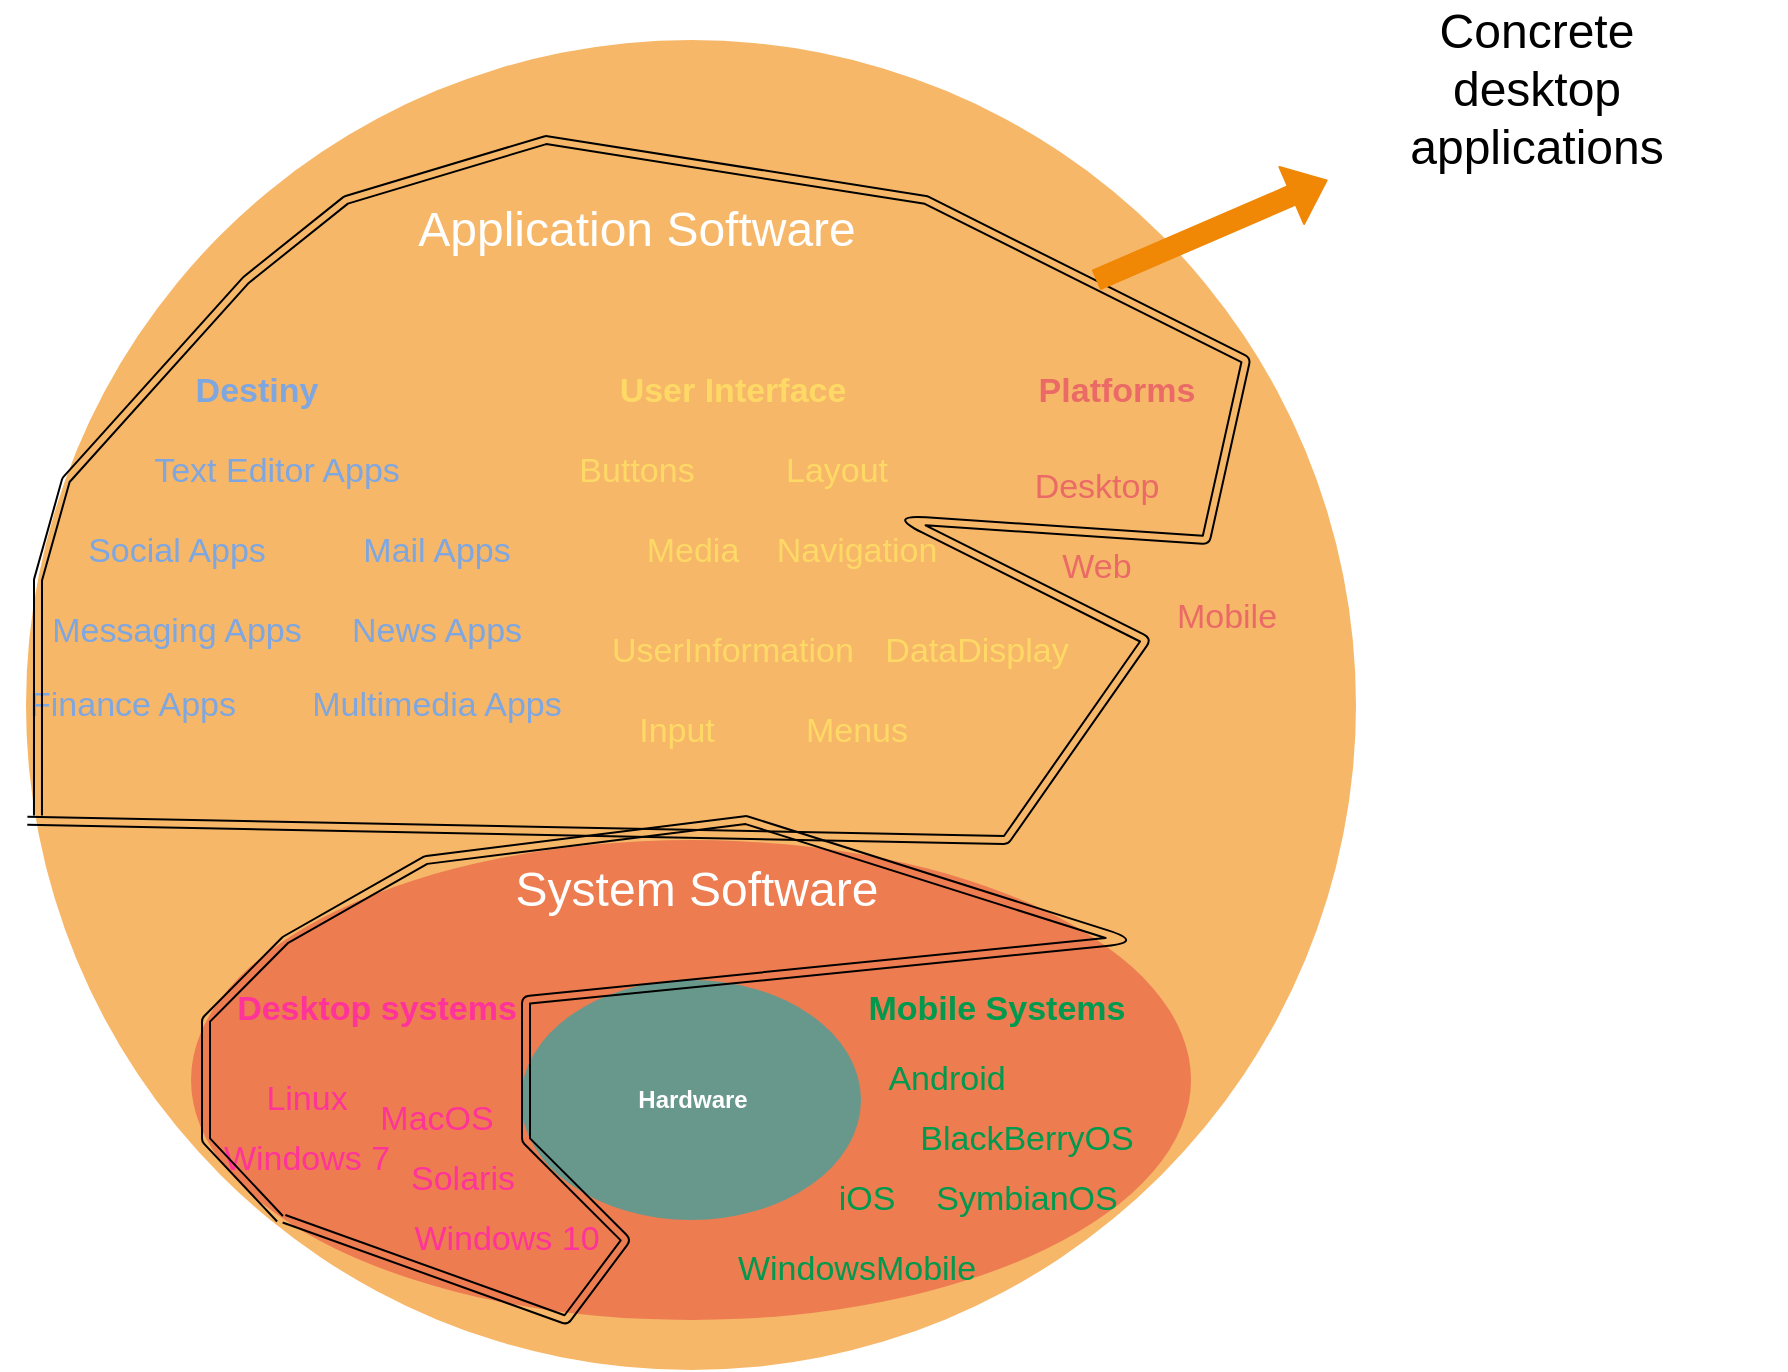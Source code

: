 <mxfile version="14.2.5" type="device"><diagram id="3228e29e-7158-1315-38df-8450db1d8a1d" name="Page-1"><mxGraphModel dx="1248" dy="734" grid="1" gridSize="10" guides="1" tooltips="1" connect="1" arrows="1" fold="1" page="1" pageScale="1" pageWidth="1169" pageHeight="827" background="#ffffff" math="0" shadow="0"><root><mxCell id="0"/><mxCell id="1" parent="0"/><mxCell id="21531" value="" style="ellipse;fillColor=#F08705;opacity=60;strokeColor=none;html=1;fontColor=#FFFFFF;" parent="1" vertex="1"><mxGeometry x="280" y="150" width="665" height="665" as="geometry"/></mxCell><mxCell id="21533" value="" style="ellipse;fillColor=#e85642;opacity=60;strokeColor=none;html=1;fontColor=#FFFFFF;" parent="1" vertex="1"><mxGeometry x="362.5" y="550" width="500" height="240" as="geometry"/></mxCell><mxCell id="21532" value="Hardware" style="ellipse;fillColor=#12AAB5;opacity=60;strokeColor=none;html=1;fontColor=#FFFFFF;fontStyle=1" parent="1" vertex="1"><mxGeometry x="527.5" y="620" width="170" height="120" as="geometry"/></mxCell><mxCell id="21535" value="Application Software" style="text;fontSize=24;align=center;verticalAlign=middle;html=1;fontColor=#FFFFFF;" parent="1" vertex="1"><mxGeometry x="460" y="210" width="250" height="70" as="geometry"/></mxCell><mxCell id="21536" value="System Software" style="text;fontSize=24;align=center;verticalAlign=middle;html=1;fontColor=#FFFFFF;" parent="1" vertex="1"><mxGeometry x="520" y="540" width="190" height="70" as="geometry"/></mxCell><mxCell id="2d8_8DOFYPTEOv4DlgqK-21540" value="Finance Apps" style="text;fontSize=17;align=center;verticalAlign=middle;html=1;fontColor=#7EA6E0;fontStyle=0;" vertex="1" parent="1"><mxGeometry x="267.5" y="466.25" width="130" height="32.5" as="geometry"/></mxCell><mxCell id="2d8_8DOFYPTEOv4DlgqK-21541" value="Messaging Apps" style="text;fontSize=17;align=center;verticalAlign=middle;html=1;fontColor=#7EA6E0;fontStyle=0;" vertex="1" parent="1"><mxGeometry x="290" y="430" width="130" height="32.5" as="geometry"/></mxCell><mxCell id="2d8_8DOFYPTEOv4DlgqK-21542" value="Social Apps" style="text;fontSize=17;align=center;verticalAlign=middle;html=1;fontColor=#7EA6E0;fontStyle=0;" vertex="1" parent="1"><mxGeometry x="290" y="390" width="130" height="32.5" as="geometry"/></mxCell><mxCell id="2d8_8DOFYPTEOv4DlgqK-21543" value="Text Editor Apps" style="text;fontSize=17;align=center;verticalAlign=middle;html=1;fontColor=#7EA6E0;fontStyle=0;" vertex="1" parent="1"><mxGeometry x="340" y="350" width="130" height="32.5" as="geometry"/></mxCell><mxCell id="2d8_8DOFYPTEOv4DlgqK-21544" value="Mail Apps" style="text;fontSize=17;align=center;verticalAlign=middle;html=1;fontColor=#7EA6E0;fontStyle=0;" vertex="1" parent="1"><mxGeometry x="420" y="390" width="130" height="32.5" as="geometry"/></mxCell><mxCell id="2d8_8DOFYPTEOv4DlgqK-21545" value="News Apps" style="text;fontSize=17;align=center;verticalAlign=middle;html=1;fontColor=#7EA6E0;fontStyle=0;" vertex="1" parent="1"><mxGeometry x="420" y="430" width="130" height="32.5" as="geometry"/></mxCell><mxCell id="2d8_8DOFYPTEOv4DlgqK-21546" value="Multimedia Apps" style="text;fontSize=17;align=center;verticalAlign=middle;html=1;fontColor=#7EA6E0;fontStyle=0;" vertex="1" parent="1"><mxGeometry x="420" y="466.25" width="130" height="32.5" as="geometry"/></mxCell><mxCell id="2d8_8DOFYPTEOv4DlgqK-21547" value="User Interface" style="text;fontSize=17;align=center;verticalAlign=middle;html=1;fontColor=#FFD966;fontStyle=1" vertex="1" parent="1"><mxGeometry x="567.5" y="310" width="130" height="32.5" as="geometry"/></mxCell><mxCell id="2d8_8DOFYPTEOv4DlgqK-21548" value="Destiny" style="text;fontSize=17;align=center;verticalAlign=middle;html=1;fontColor=#7EA6E0;fontStyle=1" vertex="1" parent="1"><mxGeometry x="330" y="310" width="130" height="32.5" as="geometry"/></mxCell><mxCell id="2d8_8DOFYPTEOv4DlgqK-21549" style="edgeStyle=orthogonalEdgeStyle;rounded=0;orthogonalLoop=1;jettySize=auto;html=1;exitX=0.5;exitY=1;exitDx=0;exitDy=0;fontSize=17;fontColor=#7EA6E0;" edge="1" parent="1" source="2d8_8DOFYPTEOv4DlgqK-21544" target="2d8_8DOFYPTEOv4DlgqK-21544"><mxGeometry relative="1" as="geometry"/></mxCell><mxCell id="2d8_8DOFYPTEOv4DlgqK-21550" value="Buttons" style="text;fontSize=17;align=center;verticalAlign=middle;html=1;fontColor=#FFD966;" vertex="1" parent="1"><mxGeometry x="520" y="350" width="130" height="32.5" as="geometry"/></mxCell><mxCell id="2d8_8DOFYPTEOv4DlgqK-21551" value="Layout" style="text;fontSize=17;align=center;verticalAlign=middle;html=1;fontColor=#FFD966;" vertex="1" parent="1"><mxGeometry x="620" y="350" width="130" height="32.5" as="geometry"/></mxCell><mxCell id="2d8_8DOFYPTEOv4DlgqK-21552" value="Media" style="text;fontSize=17;align=center;verticalAlign=middle;html=1;fontColor=#FFD966;" vertex="1" parent="1"><mxGeometry x="547.5" y="390" width="130" height="32.5" as="geometry"/></mxCell><mxCell id="2d8_8DOFYPTEOv4DlgqK-21553" value="Navigation" style="text;fontSize=17;align=center;verticalAlign=middle;html=1;fontColor=#FFD966;" vertex="1" parent="1"><mxGeometry x="630" y="390" width="130" height="32.5" as="geometry"/></mxCell><mxCell id="2d8_8DOFYPTEOv4DlgqK-21554" value="UserInformation" style="text;fontSize=17;align=center;verticalAlign=middle;html=1;fontColor=#FFD966;" vertex="1" parent="1"><mxGeometry x="567.5" y="440" width="130" height="32.5" as="geometry"/></mxCell><mxCell id="2d8_8DOFYPTEOv4DlgqK-21556" value="DataDisplay" style="text;fontSize=17;align=center;verticalAlign=middle;html=1;fontColor=#FFD966;" vertex="1" parent="1"><mxGeometry x="690" y="440" width="130" height="32.5" as="geometry"/></mxCell><mxCell id="2d8_8DOFYPTEOv4DlgqK-21557" value="Input" style="text;fontSize=17;align=center;verticalAlign=middle;html=1;fontColor=#FFD966;" vertex="1" parent="1"><mxGeometry x="540" y="480" width="130" height="32.5" as="geometry"/></mxCell><mxCell id="2d8_8DOFYPTEOv4DlgqK-21558" value="Menus" style="text;fontSize=17;align=center;verticalAlign=middle;html=1;fontColor=#FFD966;" vertex="1" parent="1"><mxGeometry x="630" y="480" width="130" height="32.5" as="geometry"/></mxCell><mxCell id="2d8_8DOFYPTEOv4DlgqK-21559" value="Platforms" style="text;fontSize=17;align=center;verticalAlign=middle;html=1;fontStyle=1;fontColor=#EA6B66;" vertex="1" parent="1"><mxGeometry x="760" y="310" width="130" height="32.5" as="geometry"/></mxCell><mxCell id="2d8_8DOFYPTEOv4DlgqK-21560" value="Desktop" style="text;fontSize=17;align=center;verticalAlign=middle;html=1;fontStyle=0;fontColor=#EA6B66;" vertex="1" parent="1"><mxGeometry x="750" y="357.5" width="130" height="32.5" as="geometry"/></mxCell><mxCell id="2d8_8DOFYPTEOv4DlgqK-21561" value="Web" style="text;fontSize=17;align=center;verticalAlign=middle;html=1;fontStyle=0;fontColor=#EA6B66;" vertex="1" parent="1"><mxGeometry x="750" y="397.5" width="130" height="32.5" as="geometry"/></mxCell><mxCell id="2d8_8DOFYPTEOv4DlgqK-21562" value="Mobile" style="text;fontSize=17;align=center;verticalAlign=middle;html=1;fontStyle=0;fontColor=#EA6B66;" vertex="1" parent="1"><mxGeometry x="815" y="422.5" width="130" height="32.5" as="geometry"/></mxCell><mxCell id="2d8_8DOFYPTEOv4DlgqK-21563" value="" style="curved=1;endArrow=classic;html=1;fontSize=17;exitX=0.009;exitY=0.583;exitDx=0;exitDy=0;exitPerimeter=0;entryX=0.001;entryY=0.587;entryDx=0;entryDy=0;entryPerimeter=0;shape=link;" edge="1" parent="1" source="21531" target="21531"><mxGeometry width="50" height="50" relative="1" as="geometry"><mxPoint x="560" y="540" as="sourcePoint"/><mxPoint x="610" y="490" as="targetPoint"/><Array as="points"><mxPoint x="286" y="420"/><mxPoint x="300" y="370"/><mxPoint x="390" y="270"/><mxPoint x="440" y="230"/><mxPoint x="540" y="200"/><mxPoint x="730" y="230"/><mxPoint x="810" y="270"/><mxPoint x="890" y="310"/><mxPoint x="870" y="400"/><mxPoint x="720" y="390"/><mxPoint x="840" y="450"/><mxPoint x="770" y="550"/></Array></mxGeometry></mxCell><mxCell id="2d8_8DOFYPTEOv4DlgqK-21564" value="Desktop systems" style="text;fontSize=17;align=center;verticalAlign=middle;html=1;fontColor=#FF3399;fontStyle=1" vertex="1" parent="1"><mxGeometry x="370" y="610" width="170" height="50" as="geometry"/></mxCell><mxCell id="2d8_8DOFYPTEOv4DlgqK-21565" value="Mobile Systems" style="text;fontSize=17;align=center;verticalAlign=middle;html=1;fontColor=#00994D;fontStyle=1" vertex="1" parent="1"><mxGeometry x="670" y="600" width="190" height="70" as="geometry"/></mxCell><mxCell id="2d8_8DOFYPTEOv4DlgqK-21566" value="Linux" style="text;fontSize=17;align=center;verticalAlign=middle;html=1;fontColor=#FF3399;" vertex="1" parent="1"><mxGeometry x="390" y="660" width="60" height="40" as="geometry"/></mxCell><mxCell id="2d8_8DOFYPTEOv4DlgqK-21567" value="MacOS" style="text;fontSize=17;align=center;verticalAlign=middle;html=1;fontColor=#FF3399;" vertex="1" parent="1"><mxGeometry x="455" y="670" width="60" height="40" as="geometry"/></mxCell><mxCell id="2d8_8DOFYPTEOv4DlgqK-21568" value="Solaris" style="text;fontSize=17;align=center;verticalAlign=middle;html=1;fontColor=#FF3399;" vertex="1" parent="1"><mxGeometry x="467.5" y="700" width="60" height="40" as="geometry"/></mxCell><mxCell id="2d8_8DOFYPTEOv4DlgqK-21569" value="Windows 7" style="text;fontSize=17;align=center;verticalAlign=middle;html=1;fontColor=#FF3399;" vertex="1" parent="1"><mxGeometry x="390" y="690" width="60" height="40" as="geometry"/></mxCell><mxCell id="2d8_8DOFYPTEOv4DlgqK-21570" value="Windows 10" style="text;fontSize=17;align=center;verticalAlign=middle;html=1;fontColor=#FF3399;" vertex="1" parent="1"><mxGeometry x="490" y="730" width="60" height="40" as="geometry"/></mxCell><mxCell id="2d8_8DOFYPTEOv4DlgqK-21571" value="Android" style="text;fontSize=17;align=center;verticalAlign=middle;html=1;fontColor=#00994D;" vertex="1" parent="1"><mxGeometry x="710" y="650" width="60" height="40" as="geometry"/></mxCell><mxCell id="2d8_8DOFYPTEOv4DlgqK-21572" value="BlackBerryOS" style="text;fontSize=17;align=center;verticalAlign=middle;html=1;fontColor=#00994D;" vertex="1" parent="1"><mxGeometry x="750" y="680" width="60" height="40" as="geometry"/></mxCell><mxCell id="2d8_8DOFYPTEOv4DlgqK-21573" value="iOS" style="text;fontSize=17;align=center;verticalAlign=middle;html=1;fontColor=#00994D;" vertex="1" parent="1"><mxGeometry x="670" y="710" width="60" height="40" as="geometry"/></mxCell><mxCell id="2d8_8DOFYPTEOv4DlgqK-21574" value="SymbianOS" style="text;fontSize=17;align=center;verticalAlign=middle;html=1;fontColor=#00994D;" vertex="1" parent="1"><mxGeometry x="750" y="710" width="60" height="40" as="geometry"/></mxCell><mxCell id="2d8_8DOFYPTEOv4DlgqK-21575" value="WindowsMobile" style="text;fontSize=17;align=center;verticalAlign=middle;html=1;fontColor=#00994D;" vertex="1" parent="1"><mxGeometry x="665" y="750" width="60" height="30" as="geometry"/></mxCell><mxCell id="2d8_8DOFYPTEOv4DlgqK-21577" value="" style="curved=1;endArrow=classic;html=1;fontSize=17;exitX=0.089;exitY=0.789;exitDx=0;exitDy=0;exitPerimeter=0;entryX=0.093;entryY=0.789;entryDx=0;entryDy=0;entryPerimeter=0;shape=link;" edge="1" parent="1" source="21533" target="21533"><mxGeometry width="50" height="50" relative="1" as="geometry"><mxPoint x="305.655" y="867.695" as="sourcePoint"/><mxPoint x="300.335" y="870.355" as="targetPoint"/><Array as="points"><mxPoint x="370" y="700"/><mxPoint x="370" y="670"/><mxPoint x="370" y="640"/><mxPoint x="409.67" y="600"/><mxPoint x="480" y="560"/><mxPoint x="640" y="540"/><mxPoint x="829.67" y="600"/><mxPoint x="530" y="630"/><mxPoint x="530" y="700"/><mxPoint x="580" y="750"/><mxPoint x="550" y="790"/></Array></mxGeometry></mxCell><mxCell id="2d8_8DOFYPTEOv4DlgqK-21579" value="" style="shape=flexArrow;endArrow=classic;html=1;fontSize=17;fontColor=#00994D;strokeColor=#F08705;fillColor=#F08705;" edge="1" parent="1" target="2d8_8DOFYPTEOv4DlgqK-21580"><mxGeometry width="50" height="50" relative="1" as="geometry"><mxPoint x="815" y="270" as="sourcePoint"/><mxPoint x="865" y="220" as="targetPoint"/></mxGeometry></mxCell><mxCell id="2d8_8DOFYPTEOv4DlgqK-21580" value="Concrete &lt;br&gt;desktop&lt;br&gt;applications" style="text;fontSize=24;align=center;verticalAlign=middle;html=1;" vertex="1" parent="1"><mxGeometry x="910" y="130" width="250" height="90" as="geometry"/></mxCell></root></mxGraphModel></diagram></mxfile>